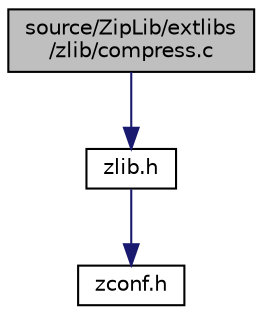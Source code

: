 digraph "source/ZipLib/extlibs/zlib/compress.c"
{
 // LATEX_PDF_SIZE
  edge [fontname="Helvetica",fontsize="10",labelfontname="Helvetica",labelfontsize="10"];
  node [fontname="Helvetica",fontsize="10",shape=record];
  Node1 [label="source/ZipLib/extlibs\l/zlib/compress.c",height=0.2,width=0.4,color="black", fillcolor="grey75", style="filled", fontcolor="black",tooltip=" "];
  Node1 -> Node2 [color="midnightblue",fontsize="10",style="solid",fontname="Helvetica"];
  Node2 [label="zlib.h",height=0.2,width=0.4,color="black", fillcolor="white", style="filled",URL="$zlib_8h.html",tooltip=" "];
  Node2 -> Node3 [color="midnightblue",fontsize="10",style="solid",fontname="Helvetica"];
  Node3 [label="zconf.h",height=0.2,width=0.4,color="black", fillcolor="white", style="filled",URL="$zconf_8h.html",tooltip=" "];
}
